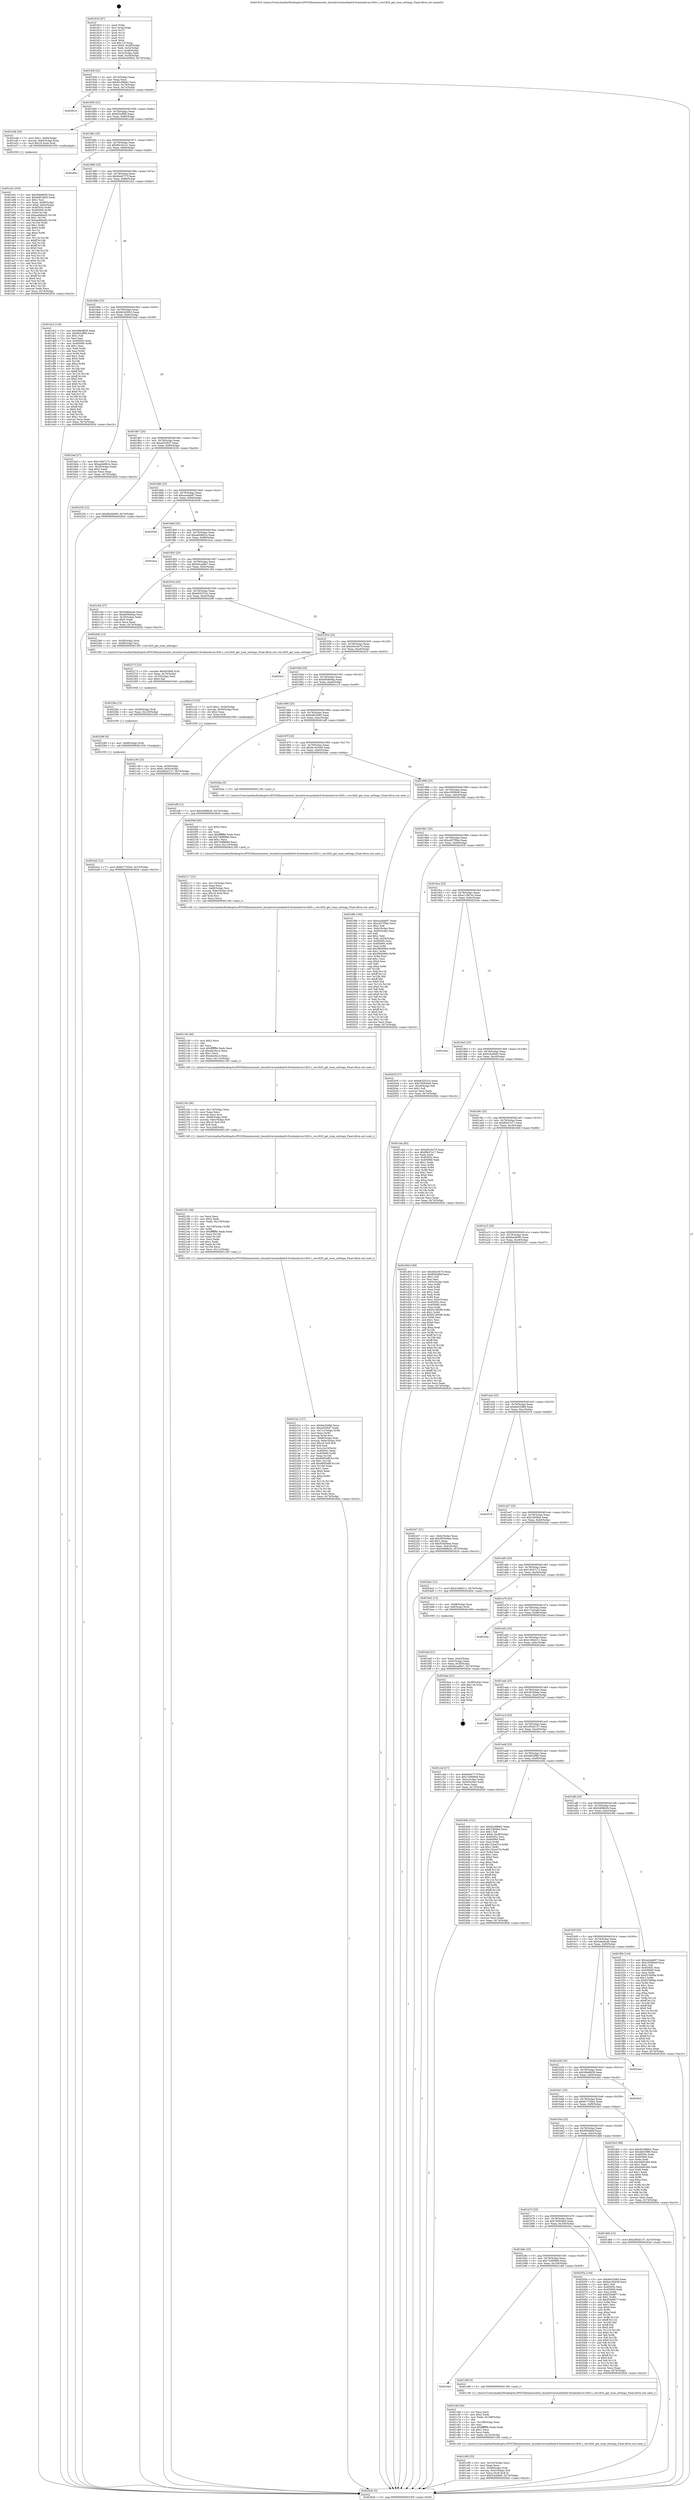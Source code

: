 digraph "0x401810" {
  label = "0x401810 (/mnt/c/Users/mathe/Desktop/tcc/POCII/binaries/extr_linuxdriversmediadvb-frontendsves1820.c_ves1820_get_tune_settings_Final-ollvm.out::main(0))"
  labelloc = "t"
  node[shape=record]

  Entry [label="",width=0.3,height=0.3,shape=circle,fillcolor=black,style=filled]
  "0x40183f" [label="{
     0x40183f [23]\l
     | [instrs]\l
     &nbsp;&nbsp;0x40183f \<+3\>: mov -0x74(%rbp),%eax\l
     &nbsp;&nbsp;0x401842 \<+2\>: mov %eax,%ecx\l
     &nbsp;&nbsp;0x401844 \<+6\>: sub $0x82c99662,%ecx\l
     &nbsp;&nbsp;0x40184a \<+3\>: mov %eax,-0x78(%rbp)\l
     &nbsp;&nbsp;0x40184d \<+3\>: mov %ecx,-0x7c(%rbp)\l
     &nbsp;&nbsp;0x401850 \<+6\>: je 000000000040261d \<main+0xe0d\>\l
  }"]
  "0x40261d" [label="{
     0x40261d\l
  }", style=dashed]
  "0x401856" [label="{
     0x401856 [22]\l
     | [instrs]\l
     &nbsp;&nbsp;0x401856 \<+5\>: jmp 000000000040185b \<main+0x4b\>\l
     &nbsp;&nbsp;0x40185b \<+3\>: mov -0x78(%rbp),%eax\l
     &nbsp;&nbsp;0x40185e \<+5\>: sub $0x852cff56,%eax\l
     &nbsp;&nbsp;0x401863 \<+3\>: mov %eax,-0x80(%rbp)\l
     &nbsp;&nbsp;0x401866 \<+6\>: je 0000000000401e48 \<main+0x638\>\l
  }"]
  Exit [label="",width=0.3,height=0.3,shape=circle,fillcolor=black,style=filled,peripheries=2]
  "0x401e48" [label="{
     0x401e48 [20]\l
     | [instrs]\l
     &nbsp;&nbsp;0x401e48 \<+7\>: movl $0x1,-0x60(%rbp)\l
     &nbsp;&nbsp;0x401e4f \<+4\>: movslq -0x60(%rbp),%rax\l
     &nbsp;&nbsp;0x401e53 \<+4\>: imul $0x18,%rax,%rdi\l
     &nbsp;&nbsp;0x401e57 \<+5\>: call 0000000000401050 \<malloc@plt\>\l
     | [calls]\l
     &nbsp;&nbsp;0x401050 \{1\} (unknown)\l
  }"]
  "0x40186c" [label="{
     0x40186c [25]\l
     | [instrs]\l
     &nbsp;&nbsp;0x40186c \<+5\>: jmp 0000000000401871 \<main+0x61\>\l
     &nbsp;&nbsp;0x401871 \<+3\>: mov -0x78(%rbp),%eax\l
     &nbsp;&nbsp;0x401874 \<+5\>: sub $0x86c341e1,%eax\l
     &nbsp;&nbsp;0x401879 \<+6\>: mov %eax,-0x84(%rbp)\l
     &nbsp;&nbsp;0x40187f \<+6\>: je 000000000040260c \<main+0xdfc\>\l
  }"]
  "0x4022a2" [label="{
     0x4022a2 [12]\l
     | [instrs]\l
     &nbsp;&nbsp;0x4022a2 \<+7\>: movl $0x6c7705e2,-0x74(%rbp)\l
     &nbsp;&nbsp;0x4022a9 \<+5\>: jmp 000000000040262b \<main+0xe1b\>\l
  }"]
  "0x40260c" [label="{
     0x40260c\l
  }", style=dashed]
  "0x401885" [label="{
     0x401885 [25]\l
     | [instrs]\l
     &nbsp;&nbsp;0x401885 \<+5\>: jmp 000000000040188a \<main+0x7a\>\l
     &nbsp;&nbsp;0x40188a \<+3\>: mov -0x78(%rbp),%eax\l
     &nbsp;&nbsp;0x40188d \<+5\>: sub $0x944d717f,%eax\l
     &nbsp;&nbsp;0x401892 \<+6\>: mov %eax,-0x88(%rbp)\l
     &nbsp;&nbsp;0x401898 \<+6\>: je 0000000000401dc2 \<main+0x5b2\>\l
  }"]
  "0x402299" [label="{
     0x402299 [9]\l
     | [instrs]\l
     &nbsp;&nbsp;0x402299 \<+4\>: mov -0x68(%rbp),%rdi\l
     &nbsp;&nbsp;0x40229d \<+5\>: call 0000000000401030 \<free@plt\>\l
     | [calls]\l
     &nbsp;&nbsp;0x401030 \{1\} (unknown)\l
  }"]
  "0x401dc2" [label="{
     0x401dc2 [134]\l
     | [instrs]\l
     &nbsp;&nbsp;0x401dc2 \<+5\>: mov $0x5fde9839,%eax\l
     &nbsp;&nbsp;0x401dc7 \<+5\>: mov $0x852cff56,%ecx\l
     &nbsp;&nbsp;0x401dcc \<+2\>: mov $0x1,%dl\l
     &nbsp;&nbsp;0x401dce \<+2\>: xor %esi,%esi\l
     &nbsp;&nbsp;0x401dd0 \<+7\>: mov 0x40505c,%edi\l
     &nbsp;&nbsp;0x401dd7 \<+8\>: mov 0x405060,%r8d\l
     &nbsp;&nbsp;0x401ddf \<+3\>: sub $0x1,%esi\l
     &nbsp;&nbsp;0x401de2 \<+3\>: mov %edi,%r9d\l
     &nbsp;&nbsp;0x401de5 \<+3\>: add %esi,%r9d\l
     &nbsp;&nbsp;0x401de8 \<+4\>: imul %r9d,%edi\l
     &nbsp;&nbsp;0x401dec \<+3\>: and $0x1,%edi\l
     &nbsp;&nbsp;0x401def \<+3\>: cmp $0x0,%edi\l
     &nbsp;&nbsp;0x401df2 \<+4\>: sete %r10b\l
     &nbsp;&nbsp;0x401df6 \<+4\>: cmp $0xa,%r8d\l
     &nbsp;&nbsp;0x401dfa \<+4\>: setl %r11b\l
     &nbsp;&nbsp;0x401dfe \<+3\>: mov %r10b,%bl\l
     &nbsp;&nbsp;0x401e01 \<+3\>: xor $0xff,%bl\l
     &nbsp;&nbsp;0x401e04 \<+3\>: mov %r11b,%r14b\l
     &nbsp;&nbsp;0x401e07 \<+4\>: xor $0xff,%r14b\l
     &nbsp;&nbsp;0x401e0b \<+3\>: xor $0x0,%dl\l
     &nbsp;&nbsp;0x401e0e \<+3\>: mov %bl,%r15b\l
     &nbsp;&nbsp;0x401e11 \<+4\>: and $0x0,%r15b\l
     &nbsp;&nbsp;0x401e15 \<+3\>: and %dl,%r10b\l
     &nbsp;&nbsp;0x401e18 \<+3\>: mov %r14b,%r12b\l
     &nbsp;&nbsp;0x401e1b \<+4\>: and $0x0,%r12b\l
     &nbsp;&nbsp;0x401e1f \<+3\>: and %dl,%r11b\l
     &nbsp;&nbsp;0x401e22 \<+3\>: or %r10b,%r15b\l
     &nbsp;&nbsp;0x401e25 \<+3\>: or %r11b,%r12b\l
     &nbsp;&nbsp;0x401e28 \<+3\>: xor %r12b,%r15b\l
     &nbsp;&nbsp;0x401e2b \<+3\>: or %r14b,%bl\l
     &nbsp;&nbsp;0x401e2e \<+3\>: xor $0xff,%bl\l
     &nbsp;&nbsp;0x401e31 \<+3\>: or $0x0,%dl\l
     &nbsp;&nbsp;0x401e34 \<+2\>: and %dl,%bl\l
     &nbsp;&nbsp;0x401e36 \<+3\>: or %bl,%r15b\l
     &nbsp;&nbsp;0x401e39 \<+4\>: test $0x1,%r15b\l
     &nbsp;&nbsp;0x401e3d \<+3\>: cmovne %ecx,%eax\l
     &nbsp;&nbsp;0x401e40 \<+3\>: mov %eax,-0x74(%rbp)\l
     &nbsp;&nbsp;0x401e43 \<+5\>: jmp 000000000040262b \<main+0xe1b\>\l
  }"]
  "0x40189e" [label="{
     0x40189e [25]\l
     | [instrs]\l
     &nbsp;&nbsp;0x40189e \<+5\>: jmp 00000000004018a3 \<main+0x93\>\l
     &nbsp;&nbsp;0x4018a3 \<+3\>: mov -0x78(%rbp),%eax\l
     &nbsp;&nbsp;0x4018a6 \<+5\>: sub $0x9e2d30b3,%eax\l
     &nbsp;&nbsp;0x4018ab \<+6\>: mov %eax,-0x8c(%rbp)\l
     &nbsp;&nbsp;0x4018b1 \<+6\>: je 0000000000401baf \<main+0x39f\>\l
  }"]
  "0x40228a" [label="{
     0x40228a [15]\l
     | [instrs]\l
     &nbsp;&nbsp;0x40228a \<+4\>: mov -0x58(%rbp),%rdi\l
     &nbsp;&nbsp;0x40228e \<+6\>: mov %eax,-0x120(%rbp)\l
     &nbsp;&nbsp;0x402294 \<+5\>: call 0000000000401030 \<free@plt\>\l
     | [calls]\l
     &nbsp;&nbsp;0x401030 \{1\} (unknown)\l
  }"]
  "0x401baf" [label="{
     0x401baf [27]\l
     | [instrs]\l
     &nbsp;&nbsp;0x401baf \<+5\>: mov $0x14047c72,%eax\l
     &nbsp;&nbsp;0x401bb4 \<+5\>: mov $0xae0d681e,%ecx\l
     &nbsp;&nbsp;0x401bb9 \<+3\>: mov -0x34(%rbp),%edx\l
     &nbsp;&nbsp;0x401bbc \<+3\>: cmp $0x2,%edx\l
     &nbsp;&nbsp;0x401bbf \<+3\>: cmovne %ecx,%eax\l
     &nbsp;&nbsp;0x401bc2 \<+3\>: mov %eax,-0x74(%rbp)\l
     &nbsp;&nbsp;0x401bc5 \<+5\>: jmp 000000000040262b \<main+0xe1b\>\l
  }"]
  "0x4018b7" [label="{
     0x4018b7 [25]\l
     | [instrs]\l
     &nbsp;&nbsp;0x4018b7 \<+5\>: jmp 00000000004018bc \<main+0xac\>\l
     &nbsp;&nbsp;0x4018bc \<+3\>: mov -0x78(%rbp),%eax\l
     &nbsp;&nbsp;0x4018bf \<+5\>: sub $0xa025fcf7,%eax\l
     &nbsp;&nbsp;0x4018c4 \<+6\>: mov %eax,-0x90(%rbp)\l
     &nbsp;&nbsp;0x4018ca \<+6\>: je 000000000040223b \<main+0xa2b\>\l
  }"]
  "0x40262b" [label="{
     0x40262b [5]\l
     | [instrs]\l
     &nbsp;&nbsp;0x40262b \<+5\>: jmp 000000000040183f \<main+0x2f\>\l
  }"]
  "0x401810" [label="{
     0x401810 [47]\l
     | [instrs]\l
     &nbsp;&nbsp;0x401810 \<+1\>: push %rbp\l
     &nbsp;&nbsp;0x401811 \<+3\>: mov %rsp,%rbp\l
     &nbsp;&nbsp;0x401814 \<+2\>: push %r15\l
     &nbsp;&nbsp;0x401816 \<+2\>: push %r14\l
     &nbsp;&nbsp;0x401818 \<+2\>: push %r13\l
     &nbsp;&nbsp;0x40181a \<+2\>: push %r12\l
     &nbsp;&nbsp;0x40181c \<+1\>: push %rbx\l
     &nbsp;&nbsp;0x40181d \<+7\>: sub $0x118,%rsp\l
     &nbsp;&nbsp;0x401824 \<+7\>: movl $0x0,-0x38(%rbp)\l
     &nbsp;&nbsp;0x40182b \<+3\>: mov %edi,-0x3c(%rbp)\l
     &nbsp;&nbsp;0x40182e \<+4\>: mov %rsi,-0x48(%rbp)\l
     &nbsp;&nbsp;0x401832 \<+3\>: mov -0x3c(%rbp),%edi\l
     &nbsp;&nbsp;0x401835 \<+3\>: mov %edi,-0x34(%rbp)\l
     &nbsp;&nbsp;0x401838 \<+7\>: movl $0x9e2d30b3,-0x74(%rbp)\l
  }"]
  "0x402273" [label="{
     0x402273 [23]\l
     | [instrs]\l
     &nbsp;&nbsp;0x402273 \<+10\>: movabs $0x4030b6,%rdi\l
     &nbsp;&nbsp;0x40227d \<+3\>: mov %eax,-0x70(%rbp)\l
     &nbsp;&nbsp;0x402280 \<+3\>: mov -0x70(%rbp),%esi\l
     &nbsp;&nbsp;0x402283 \<+2\>: mov $0x0,%al\l
     &nbsp;&nbsp;0x402285 \<+5\>: call 0000000000401040 \<printf@plt\>\l
     | [calls]\l
     &nbsp;&nbsp;0x401040 \{1\} (unknown)\l
  }"]
  "0x40223b" [label="{
     0x40223b [12]\l
     | [instrs]\l
     &nbsp;&nbsp;0x40223b \<+7\>: movl $0xfba04090,-0x74(%rbp)\l
     &nbsp;&nbsp;0x402242 \<+5\>: jmp 000000000040262b \<main+0xe1b\>\l
  }"]
  "0x4018d0" [label="{
     0x4018d0 [25]\l
     | [instrs]\l
     &nbsp;&nbsp;0x4018d0 \<+5\>: jmp 00000000004018d5 \<main+0xc5\>\l
     &nbsp;&nbsp;0x4018d5 \<+3\>: mov -0x78(%rbp),%eax\l
     &nbsp;&nbsp;0x4018d8 \<+5\>: sub $0xace4ab97,%eax\l
     &nbsp;&nbsp;0x4018dd \<+6\>: mov %eax,-0x94(%rbp)\l
     &nbsp;&nbsp;0x4018e3 \<+6\>: je 000000000040250d \<main+0xcfd\>\l
  }"]
  "0x4021bc" [label="{
     0x4021bc [127]\l
     | [instrs]\l
     &nbsp;&nbsp;0x4021bc \<+5\>: mov $0xfee53d9d,%ecx\l
     &nbsp;&nbsp;0x4021c1 \<+5\>: mov $0xa025fcf7,%edx\l
     &nbsp;&nbsp;0x4021c6 \<+7\>: mov -0x11c(%rbp),%r9d\l
     &nbsp;&nbsp;0x4021cd \<+4\>: imul %eax,%r9d\l
     &nbsp;&nbsp;0x4021d1 \<+3\>: movslq %r9d,%rsi\l
     &nbsp;&nbsp;0x4021d4 \<+4\>: mov -0x68(%rbp),%rdi\l
     &nbsp;&nbsp;0x4021d8 \<+4\>: movslq -0x6c(%rbp),%r8\l
     &nbsp;&nbsp;0x4021dc \<+4\>: imul $0x18,%r8,%r8\l
     &nbsp;&nbsp;0x4021e0 \<+3\>: add %r8,%rdi\l
     &nbsp;&nbsp;0x4021e3 \<+4\>: mov %rsi,0x10(%rdi)\l
     &nbsp;&nbsp;0x4021e7 \<+7\>: mov 0x40505c,%eax\l
     &nbsp;&nbsp;0x4021ee \<+8\>: mov 0x405060,%r9d\l
     &nbsp;&nbsp;0x4021f6 \<+3\>: mov %eax,%r10d\l
     &nbsp;&nbsp;0x4021f9 \<+7\>: sub $0x66f54dff,%r10d\l
     &nbsp;&nbsp;0x402200 \<+4\>: sub $0x1,%r10d\l
     &nbsp;&nbsp;0x402204 \<+7\>: add $0x66f54dff,%r10d\l
     &nbsp;&nbsp;0x40220b \<+4\>: imul %r10d,%eax\l
     &nbsp;&nbsp;0x40220f \<+3\>: and $0x1,%eax\l
     &nbsp;&nbsp;0x402212 \<+3\>: cmp $0x0,%eax\l
     &nbsp;&nbsp;0x402215 \<+4\>: sete %r11b\l
     &nbsp;&nbsp;0x402219 \<+4\>: cmp $0xa,%r9d\l
     &nbsp;&nbsp;0x40221d \<+3\>: setl %bl\l
     &nbsp;&nbsp;0x402220 \<+3\>: mov %r11b,%r14b\l
     &nbsp;&nbsp;0x402223 \<+3\>: and %bl,%r14b\l
     &nbsp;&nbsp;0x402226 \<+3\>: xor %bl,%r11b\l
     &nbsp;&nbsp;0x402229 \<+3\>: or %r11b,%r14b\l
     &nbsp;&nbsp;0x40222c \<+4\>: test $0x1,%r14b\l
     &nbsp;&nbsp;0x402230 \<+3\>: cmovne %edx,%ecx\l
     &nbsp;&nbsp;0x402233 \<+3\>: mov %ecx,-0x74(%rbp)\l
     &nbsp;&nbsp;0x402236 \<+5\>: jmp 000000000040262b \<main+0xe1b\>\l
  }"]
  "0x40250d" [label="{
     0x40250d\l
  }", style=dashed]
  "0x4018e9" [label="{
     0x4018e9 [25]\l
     | [instrs]\l
     &nbsp;&nbsp;0x4018e9 \<+5\>: jmp 00000000004018ee \<main+0xde\>\l
     &nbsp;&nbsp;0x4018ee \<+3\>: mov -0x78(%rbp),%eax\l
     &nbsp;&nbsp;0x4018f1 \<+5\>: sub $0xae0d681e,%eax\l
     &nbsp;&nbsp;0x4018f6 \<+6\>: mov %eax,-0x98(%rbp)\l
     &nbsp;&nbsp;0x4018fc \<+6\>: je 0000000000401bca \<main+0x3ba\>\l
  }"]
  "0x402182" [label="{
     0x402182 [58]\l
     | [instrs]\l
     &nbsp;&nbsp;0x402182 \<+2\>: xor %ecx,%ecx\l
     &nbsp;&nbsp;0x402184 \<+5\>: mov $0x2,%edx\l
     &nbsp;&nbsp;0x402189 \<+6\>: mov %edx,-0x118(%rbp)\l
     &nbsp;&nbsp;0x40218f \<+1\>: cltd\l
     &nbsp;&nbsp;0x402190 \<+7\>: mov -0x118(%rbp),%r9d\l
     &nbsp;&nbsp;0x402197 \<+3\>: idiv %r9d\l
     &nbsp;&nbsp;0x40219a \<+6\>: imul $0xfffffffe,%edx,%edx\l
     &nbsp;&nbsp;0x4021a0 \<+3\>: mov %ecx,%r10d\l
     &nbsp;&nbsp;0x4021a3 \<+3\>: sub %edx,%r10d\l
     &nbsp;&nbsp;0x4021a6 \<+2\>: mov %ecx,%edx\l
     &nbsp;&nbsp;0x4021a8 \<+3\>: sub $0x1,%edx\l
     &nbsp;&nbsp;0x4021ab \<+3\>: add %edx,%r10d\l
     &nbsp;&nbsp;0x4021ae \<+3\>: sub %r10d,%ecx\l
     &nbsp;&nbsp;0x4021b1 \<+6\>: mov %ecx,-0x11c(%rbp)\l
     &nbsp;&nbsp;0x4021b7 \<+5\>: call 0000000000401160 \<next_i\>\l
     | [calls]\l
     &nbsp;&nbsp;0x401160 \{1\} (/mnt/c/Users/mathe/Desktop/tcc/POCII/binaries/extr_linuxdriversmediadvb-frontendsves1820.c_ves1820_get_tune_settings_Final-ollvm.out::next_i)\l
  }"]
  "0x401bca" [label="{
     0x401bca\l
  }", style=dashed]
  "0x401902" [label="{
     0x401902 [25]\l
     | [instrs]\l
     &nbsp;&nbsp;0x401902 \<+5\>: jmp 0000000000401907 \<main+0xf7\>\l
     &nbsp;&nbsp;0x401907 \<+3\>: mov -0x78(%rbp),%eax\l
     &nbsp;&nbsp;0x40190a \<+5\>: sub $0xb0cad8a7,%eax\l
     &nbsp;&nbsp;0x40190f \<+6\>: mov %eax,-0x9c(%rbp)\l
     &nbsp;&nbsp;0x401915 \<+6\>: je 0000000000401c04 \<main+0x3f4\>\l
  }"]
  "0x40215e" [label="{
     0x40215e [36]\l
     | [instrs]\l
     &nbsp;&nbsp;0x40215e \<+6\>: mov -0x114(%rbp),%ecx\l
     &nbsp;&nbsp;0x402164 \<+3\>: imul %eax,%ecx\l
     &nbsp;&nbsp;0x402167 \<+3\>: movslq %ecx,%rsi\l
     &nbsp;&nbsp;0x40216a \<+4\>: mov -0x68(%rbp),%rdi\l
     &nbsp;&nbsp;0x40216e \<+4\>: movslq -0x6c(%rbp),%r8\l
     &nbsp;&nbsp;0x402172 \<+4\>: imul $0x18,%r8,%r8\l
     &nbsp;&nbsp;0x402176 \<+3\>: add %r8,%rdi\l
     &nbsp;&nbsp;0x402179 \<+4\>: mov %rsi,0x8(%rdi)\l
     &nbsp;&nbsp;0x40217d \<+5\>: call 0000000000401160 \<next_i\>\l
     | [calls]\l
     &nbsp;&nbsp;0x401160 \{1\} (/mnt/c/Users/mathe/Desktop/tcc/POCII/binaries/extr_linuxdriversmediadvb-frontendsves1820.c_ves1820_get_tune_settings_Final-ollvm.out::next_i)\l
  }"]
  "0x401c04" [label="{
     0x401c04 [27]\l
     | [instrs]\l
     &nbsp;&nbsp;0x401c04 \<+5\>: mov $0x5a9edcab,%eax\l
     &nbsp;&nbsp;0x401c09 \<+5\>: mov $0xb958e9aa,%ecx\l
     &nbsp;&nbsp;0x401c0e \<+3\>: mov -0x30(%rbp),%edx\l
     &nbsp;&nbsp;0x401c11 \<+3\>: cmp $0x0,%edx\l
     &nbsp;&nbsp;0x401c14 \<+3\>: cmove %ecx,%eax\l
     &nbsp;&nbsp;0x401c17 \<+3\>: mov %eax,-0x74(%rbp)\l
     &nbsp;&nbsp;0x401c1a \<+5\>: jmp 000000000040262b \<main+0xe1b\>\l
  }"]
  "0x40191b" [label="{
     0x40191b [25]\l
     | [instrs]\l
     &nbsp;&nbsp;0x40191b \<+5\>: jmp 0000000000401920 \<main+0x110\>\l
     &nbsp;&nbsp;0x401920 \<+3\>: mov -0x78(%rbp),%eax\l
     &nbsp;&nbsp;0x401923 \<+5\>: sub $0xb632531a,%eax\l
     &nbsp;&nbsp;0x401928 \<+6\>: mov %eax,-0xa0(%rbp)\l
     &nbsp;&nbsp;0x40192e \<+6\>: je 0000000000402266 \<main+0xa56\>\l
  }"]
  "0x402136" [label="{
     0x402136 [40]\l
     | [instrs]\l
     &nbsp;&nbsp;0x402136 \<+5\>: mov $0x2,%ecx\l
     &nbsp;&nbsp;0x40213b \<+1\>: cltd\l
     &nbsp;&nbsp;0x40213c \<+2\>: idiv %ecx\l
     &nbsp;&nbsp;0x40213e \<+6\>: imul $0xfffffffe,%edx,%ecx\l
     &nbsp;&nbsp;0x402144 \<+6\>: sub $0xafac9a1e,%ecx\l
     &nbsp;&nbsp;0x40214a \<+3\>: add $0x1,%ecx\l
     &nbsp;&nbsp;0x40214d \<+6\>: add $0xafac9a1e,%ecx\l
     &nbsp;&nbsp;0x402153 \<+6\>: mov %ecx,-0x114(%rbp)\l
     &nbsp;&nbsp;0x402159 \<+5\>: call 0000000000401160 \<next_i\>\l
     | [calls]\l
     &nbsp;&nbsp;0x401160 \{1\} (/mnt/c/Users/mathe/Desktop/tcc/POCII/binaries/extr_linuxdriversmediadvb-frontendsves1820.c_ves1820_get_tune_settings_Final-ollvm.out::next_i)\l
  }"]
  "0x402266" [label="{
     0x402266 [13]\l
     | [instrs]\l
     &nbsp;&nbsp;0x402266 \<+4\>: mov -0x58(%rbp),%rdi\l
     &nbsp;&nbsp;0x40226a \<+4\>: mov -0x68(%rbp),%rsi\l
     &nbsp;&nbsp;0x40226e \<+5\>: call 00000000004015f0 \<ves1820_get_tune_settings\>\l
     | [calls]\l
     &nbsp;&nbsp;0x4015f0 \{1\} (/mnt/c/Users/mathe/Desktop/tcc/POCII/binaries/extr_linuxdriversmediadvb-frontendsves1820.c_ves1820_get_tune_settings_Final-ollvm.out::ves1820_get_tune_settings)\l
  }"]
  "0x401934" [label="{
     0x401934 [25]\l
     | [instrs]\l
     &nbsp;&nbsp;0x401934 \<+5\>: jmp 0000000000401939 \<main+0x129\>\l
     &nbsp;&nbsp;0x401939 \<+3\>: mov -0x78(%rbp),%eax\l
     &nbsp;&nbsp;0x40193c \<+5\>: sub $0xb92c0e75,%eax\l
     &nbsp;&nbsp;0x401941 \<+6\>: mov %eax,-0xa4(%rbp)\l
     &nbsp;&nbsp;0x401947 \<+6\>: je 00000000004024c3 \<main+0xcb3\>\l
  }"]
  "0x402117" [label="{
     0x402117 [31]\l
     | [instrs]\l
     &nbsp;&nbsp;0x402117 \<+6\>: mov -0x110(%rbp),%ecx\l
     &nbsp;&nbsp;0x40211d \<+3\>: imul %eax,%ecx\l
     &nbsp;&nbsp;0x402120 \<+4\>: mov -0x68(%rbp),%rsi\l
     &nbsp;&nbsp;0x402124 \<+4\>: movslq -0x6c(%rbp),%rdi\l
     &nbsp;&nbsp;0x402128 \<+4\>: imul $0x18,%rdi,%rdi\l
     &nbsp;&nbsp;0x40212c \<+3\>: add %rdi,%rsi\l
     &nbsp;&nbsp;0x40212f \<+2\>: mov %ecx,(%rsi)\l
     &nbsp;&nbsp;0x402131 \<+5\>: call 0000000000401160 \<next_i\>\l
     | [calls]\l
     &nbsp;&nbsp;0x401160 \{1\} (/mnt/c/Users/mathe/Desktop/tcc/POCII/binaries/extr_linuxdriversmediadvb-frontendsves1820.c_ves1820_get_tune_settings_Final-ollvm.out::next_i)\l
  }"]
  "0x4024c3" [label="{
     0x4024c3\l
  }", style=dashed]
  "0x40194d" [label="{
     0x40194d [25]\l
     | [instrs]\l
     &nbsp;&nbsp;0x40194d \<+5\>: jmp 0000000000401952 \<main+0x142\>\l
     &nbsp;&nbsp;0x401952 \<+3\>: mov -0x78(%rbp),%eax\l
     &nbsp;&nbsp;0x401955 \<+5\>: sub $0xb958e9aa,%eax\l
     &nbsp;&nbsp;0x40195a \<+6\>: mov %eax,-0xa8(%rbp)\l
     &nbsp;&nbsp;0x401960 \<+6\>: je 0000000000401c1f \<main+0x40f\>\l
  }"]
  "0x4020ef" [label="{
     0x4020ef [40]\l
     | [instrs]\l
     &nbsp;&nbsp;0x4020ef \<+5\>: mov $0x2,%ecx\l
     &nbsp;&nbsp;0x4020f4 \<+1\>: cltd\l
     &nbsp;&nbsp;0x4020f5 \<+2\>: idiv %ecx\l
     &nbsp;&nbsp;0x4020f7 \<+6\>: imul $0xfffffffe,%edx,%ecx\l
     &nbsp;&nbsp;0x4020fd \<+6\>: add $0x7ddf988d,%ecx\l
     &nbsp;&nbsp;0x402103 \<+3\>: add $0x1,%ecx\l
     &nbsp;&nbsp;0x402106 \<+6\>: sub $0x7ddf988d,%ecx\l
     &nbsp;&nbsp;0x40210c \<+6\>: mov %ecx,-0x110(%rbp)\l
     &nbsp;&nbsp;0x402112 \<+5\>: call 0000000000401160 \<next_i\>\l
     | [calls]\l
     &nbsp;&nbsp;0x401160 \{1\} (/mnt/c/Users/mathe/Desktop/tcc/POCII/binaries/extr_linuxdriversmediadvb-frontendsves1820.c_ves1820_get_tune_settings_Final-ollvm.out::next_i)\l
  }"]
  "0x401c1f" [label="{
     0x401c1f [23]\l
     | [instrs]\l
     &nbsp;&nbsp;0x401c1f \<+7\>: movl $0x1,-0x50(%rbp)\l
     &nbsp;&nbsp;0x401c26 \<+4\>: movslq -0x50(%rbp),%rax\l
     &nbsp;&nbsp;0x401c2a \<+4\>: shl $0x2,%rax\l
     &nbsp;&nbsp;0x401c2e \<+3\>: mov %rax,%rdi\l
     &nbsp;&nbsp;0x401c31 \<+5\>: call 0000000000401050 \<malloc@plt\>\l
     | [calls]\l
     &nbsp;&nbsp;0x401050 \{1\} (unknown)\l
  }"]
  "0x401966" [label="{
     0x401966 [25]\l
     | [instrs]\l
     &nbsp;&nbsp;0x401966 \<+5\>: jmp 000000000040196b \<main+0x15b\>\l
     &nbsp;&nbsp;0x40196b \<+3\>: mov -0x78(%rbp),%eax\l
     &nbsp;&nbsp;0x40196e \<+5\>: sub $0xbd91fdd3,%eax\l
     &nbsp;&nbsp;0x401973 \<+6\>: mov %eax,-0xac(%rbp)\l
     &nbsp;&nbsp;0x401979 \<+6\>: je 0000000000401eff \<main+0x6ef\>\l
  }"]
  "0x401e5c" [label="{
     0x401e5c [163]\l
     | [instrs]\l
     &nbsp;&nbsp;0x401e5c \<+5\>: mov $0x5fde9839,%ecx\l
     &nbsp;&nbsp;0x401e61 \<+5\>: mov $0xbd91fdd3,%edx\l
     &nbsp;&nbsp;0x401e66 \<+3\>: mov $0x1,%sil\l
     &nbsp;&nbsp;0x401e69 \<+4\>: mov %rax,-0x68(%rbp)\l
     &nbsp;&nbsp;0x401e6d \<+7\>: movl $0x0,-0x6c(%rbp)\l
     &nbsp;&nbsp;0x401e74 \<+8\>: mov 0x40505c,%r8d\l
     &nbsp;&nbsp;0x401e7c \<+8\>: mov 0x405060,%r9d\l
     &nbsp;&nbsp;0x401e84 \<+3\>: mov %r8d,%r10d\l
     &nbsp;&nbsp;0x401e87 \<+7\>: sub $0xaadbbed3,%r10d\l
     &nbsp;&nbsp;0x401e8e \<+4\>: sub $0x1,%r10d\l
     &nbsp;&nbsp;0x401e92 \<+7\>: add $0xaadbbed3,%r10d\l
     &nbsp;&nbsp;0x401e99 \<+4\>: imul %r10d,%r8d\l
     &nbsp;&nbsp;0x401e9d \<+4\>: and $0x1,%r8d\l
     &nbsp;&nbsp;0x401ea1 \<+4\>: cmp $0x0,%r8d\l
     &nbsp;&nbsp;0x401ea5 \<+4\>: sete %r11b\l
     &nbsp;&nbsp;0x401ea9 \<+4\>: cmp $0xa,%r9d\l
     &nbsp;&nbsp;0x401ead \<+3\>: setl %bl\l
     &nbsp;&nbsp;0x401eb0 \<+3\>: mov %r11b,%r14b\l
     &nbsp;&nbsp;0x401eb3 \<+4\>: xor $0xff,%r14b\l
     &nbsp;&nbsp;0x401eb7 \<+3\>: mov %bl,%r15b\l
     &nbsp;&nbsp;0x401eba \<+4\>: xor $0xff,%r15b\l
     &nbsp;&nbsp;0x401ebe \<+4\>: xor $0x0,%sil\l
     &nbsp;&nbsp;0x401ec2 \<+3\>: mov %r14b,%r12b\l
     &nbsp;&nbsp;0x401ec5 \<+4\>: and $0x0,%r12b\l
     &nbsp;&nbsp;0x401ec9 \<+3\>: and %sil,%r11b\l
     &nbsp;&nbsp;0x401ecc \<+3\>: mov %r15b,%r13b\l
     &nbsp;&nbsp;0x401ecf \<+4\>: and $0x0,%r13b\l
     &nbsp;&nbsp;0x401ed3 \<+3\>: and %sil,%bl\l
     &nbsp;&nbsp;0x401ed6 \<+3\>: or %r11b,%r12b\l
     &nbsp;&nbsp;0x401ed9 \<+3\>: or %bl,%r13b\l
     &nbsp;&nbsp;0x401edc \<+3\>: xor %r13b,%r12b\l
     &nbsp;&nbsp;0x401edf \<+3\>: or %r15b,%r14b\l
     &nbsp;&nbsp;0x401ee2 \<+4\>: xor $0xff,%r14b\l
     &nbsp;&nbsp;0x401ee6 \<+4\>: or $0x0,%sil\l
     &nbsp;&nbsp;0x401eea \<+3\>: and %sil,%r14b\l
     &nbsp;&nbsp;0x401eed \<+3\>: or %r14b,%r12b\l
     &nbsp;&nbsp;0x401ef0 \<+4\>: test $0x1,%r12b\l
     &nbsp;&nbsp;0x401ef4 \<+3\>: cmovne %edx,%ecx\l
     &nbsp;&nbsp;0x401ef7 \<+3\>: mov %ecx,-0x74(%rbp)\l
     &nbsp;&nbsp;0x401efa \<+5\>: jmp 000000000040262b \<main+0xe1b\>\l
  }"]
  "0x401eff" [label="{
     0x401eff [12]\l
     | [instrs]\l
     &nbsp;&nbsp;0x401eff \<+7\>: movl $0x5468fe2b,-0x74(%rbp)\l
     &nbsp;&nbsp;0x401f06 \<+5\>: jmp 000000000040262b \<main+0xe1b\>\l
  }"]
  "0x40197f" [label="{
     0x40197f [25]\l
     | [instrs]\l
     &nbsp;&nbsp;0x40197f \<+5\>: jmp 0000000000401984 \<main+0x174\>\l
     &nbsp;&nbsp;0x401984 \<+3\>: mov -0x78(%rbp),%eax\l
     &nbsp;&nbsp;0x401987 \<+5\>: sub $0xbe192438,%eax\l
     &nbsp;&nbsp;0x40198c \<+6\>: mov %eax,-0xb0(%rbp)\l
     &nbsp;&nbsp;0x401992 \<+6\>: je 00000000004020ea \<main+0x8da\>\l
  }"]
  "0x401c99" [label="{
     0x401c99 [33]\l
     | [instrs]\l
     &nbsp;&nbsp;0x401c99 \<+6\>: mov -0x10c(%rbp),%ecx\l
     &nbsp;&nbsp;0x401c9f \<+3\>: imul %eax,%ecx\l
     &nbsp;&nbsp;0x401ca2 \<+4\>: mov -0x58(%rbp),%rdi\l
     &nbsp;&nbsp;0x401ca6 \<+4\>: movslq -0x5c(%rbp),%r8\l
     &nbsp;&nbsp;0x401caa \<+4\>: mov %ecx,(%rdi,%r8,4)\l
     &nbsp;&nbsp;0x401cae \<+7\>: movl $0xf1dcb6d5,-0x74(%rbp)\l
     &nbsp;&nbsp;0x401cb5 \<+5\>: jmp 000000000040262b \<main+0xe1b\>\l
  }"]
  "0x4020ea" [label="{
     0x4020ea [5]\l
     | [instrs]\l
     &nbsp;&nbsp;0x4020ea \<+5\>: call 0000000000401160 \<next_i\>\l
     | [calls]\l
     &nbsp;&nbsp;0x401160 \{1\} (/mnt/c/Users/mathe/Desktop/tcc/POCII/binaries/extr_linuxdriversmediadvb-frontendsves1820.c_ves1820_get_tune_settings_Final-ollvm.out::next_i)\l
  }"]
  "0x401998" [label="{
     0x401998 [25]\l
     | [instrs]\l
     &nbsp;&nbsp;0x401998 \<+5\>: jmp 000000000040199d \<main+0x18d\>\l
     &nbsp;&nbsp;0x40199d \<+3\>: mov -0x78(%rbp),%eax\l
     &nbsp;&nbsp;0x4019a0 \<+5\>: sub $0xc3959b4f,%eax\l
     &nbsp;&nbsp;0x4019a5 \<+6\>: mov %eax,-0xb4(%rbp)\l
     &nbsp;&nbsp;0x4019ab \<+6\>: je 0000000000401f9b \<main+0x78b\>\l
  }"]
  "0x401c6d" [label="{
     0x401c6d [44]\l
     | [instrs]\l
     &nbsp;&nbsp;0x401c6d \<+2\>: xor %ecx,%ecx\l
     &nbsp;&nbsp;0x401c6f \<+5\>: mov $0x2,%edx\l
     &nbsp;&nbsp;0x401c74 \<+6\>: mov %edx,-0x108(%rbp)\l
     &nbsp;&nbsp;0x401c7a \<+1\>: cltd\l
     &nbsp;&nbsp;0x401c7b \<+6\>: mov -0x108(%rbp),%esi\l
     &nbsp;&nbsp;0x401c81 \<+2\>: idiv %esi\l
     &nbsp;&nbsp;0x401c83 \<+6\>: imul $0xfffffffe,%edx,%edx\l
     &nbsp;&nbsp;0x401c89 \<+3\>: sub $0x1,%ecx\l
     &nbsp;&nbsp;0x401c8c \<+2\>: sub %ecx,%edx\l
     &nbsp;&nbsp;0x401c8e \<+6\>: mov %edx,-0x10c(%rbp)\l
     &nbsp;&nbsp;0x401c94 \<+5\>: call 0000000000401160 \<next_i\>\l
     | [calls]\l
     &nbsp;&nbsp;0x401160 \{1\} (/mnt/c/Users/mathe/Desktop/tcc/POCII/binaries/extr_linuxdriversmediadvb-frontendsves1820.c_ves1820_get_tune_settings_Final-ollvm.out::next_i)\l
  }"]
  "0x401f9b" [label="{
     0x401f9b [164]\l
     | [instrs]\l
     &nbsp;&nbsp;0x401f9b \<+5\>: mov $0xace4ab97,%eax\l
     &nbsp;&nbsp;0x401fa0 \<+5\>: mov $0xcd57f5be,%ecx\l
     &nbsp;&nbsp;0x401fa5 \<+2\>: mov $0x1,%dl\l
     &nbsp;&nbsp;0x401fa7 \<+3\>: mov -0x6c(%rbp),%esi\l
     &nbsp;&nbsp;0x401faa \<+3\>: cmp -0x60(%rbp),%esi\l
     &nbsp;&nbsp;0x401fad \<+4\>: setl %dil\l
     &nbsp;&nbsp;0x401fb1 \<+4\>: and $0x1,%dil\l
     &nbsp;&nbsp;0x401fb5 \<+4\>: mov %dil,-0x29(%rbp)\l
     &nbsp;&nbsp;0x401fb9 \<+7\>: mov 0x40505c,%esi\l
     &nbsp;&nbsp;0x401fc0 \<+8\>: mov 0x405060,%r8d\l
     &nbsp;&nbsp;0x401fc8 \<+3\>: mov %esi,%r9d\l
     &nbsp;&nbsp;0x401fcb \<+7\>: add $0x5f64090e,%r9d\l
     &nbsp;&nbsp;0x401fd2 \<+4\>: sub $0x1,%r9d\l
     &nbsp;&nbsp;0x401fd6 \<+7\>: sub $0x5f64090e,%r9d\l
     &nbsp;&nbsp;0x401fdd \<+4\>: imul %r9d,%esi\l
     &nbsp;&nbsp;0x401fe1 \<+3\>: and $0x1,%esi\l
     &nbsp;&nbsp;0x401fe4 \<+3\>: cmp $0x0,%esi\l
     &nbsp;&nbsp;0x401fe7 \<+4\>: sete %dil\l
     &nbsp;&nbsp;0x401feb \<+4\>: cmp $0xa,%r8d\l
     &nbsp;&nbsp;0x401fef \<+4\>: setl %r10b\l
     &nbsp;&nbsp;0x401ff3 \<+3\>: mov %dil,%r11b\l
     &nbsp;&nbsp;0x401ff6 \<+4\>: xor $0xff,%r11b\l
     &nbsp;&nbsp;0x401ffa \<+3\>: mov %r10b,%bl\l
     &nbsp;&nbsp;0x401ffd \<+3\>: xor $0xff,%bl\l
     &nbsp;&nbsp;0x402000 \<+3\>: xor $0x0,%dl\l
     &nbsp;&nbsp;0x402003 \<+3\>: mov %r11b,%r14b\l
     &nbsp;&nbsp;0x402006 \<+4\>: and $0x0,%r14b\l
     &nbsp;&nbsp;0x40200a \<+3\>: and %dl,%dil\l
     &nbsp;&nbsp;0x40200d \<+3\>: mov %bl,%r15b\l
     &nbsp;&nbsp;0x402010 \<+4\>: and $0x0,%r15b\l
     &nbsp;&nbsp;0x402014 \<+3\>: and %dl,%r10b\l
     &nbsp;&nbsp;0x402017 \<+3\>: or %dil,%r14b\l
     &nbsp;&nbsp;0x40201a \<+3\>: or %r10b,%r15b\l
     &nbsp;&nbsp;0x40201d \<+3\>: xor %r15b,%r14b\l
     &nbsp;&nbsp;0x402020 \<+3\>: or %bl,%r11b\l
     &nbsp;&nbsp;0x402023 \<+4\>: xor $0xff,%r11b\l
     &nbsp;&nbsp;0x402027 \<+3\>: or $0x0,%dl\l
     &nbsp;&nbsp;0x40202a \<+3\>: and %dl,%r11b\l
     &nbsp;&nbsp;0x40202d \<+3\>: or %r11b,%r14b\l
     &nbsp;&nbsp;0x402030 \<+4\>: test $0x1,%r14b\l
     &nbsp;&nbsp;0x402034 \<+3\>: cmovne %ecx,%eax\l
     &nbsp;&nbsp;0x402037 \<+3\>: mov %eax,-0x74(%rbp)\l
     &nbsp;&nbsp;0x40203a \<+5\>: jmp 000000000040262b \<main+0xe1b\>\l
  }"]
  "0x4019b1" [label="{
     0x4019b1 [25]\l
     | [instrs]\l
     &nbsp;&nbsp;0x4019b1 \<+5\>: jmp 00000000004019b6 \<main+0x1a6\>\l
     &nbsp;&nbsp;0x4019b6 \<+3\>: mov -0x78(%rbp),%eax\l
     &nbsp;&nbsp;0x4019b9 \<+5\>: sub $0xcd57f5be,%eax\l
     &nbsp;&nbsp;0x4019be \<+6\>: mov %eax,-0xb8(%rbp)\l
     &nbsp;&nbsp;0x4019c4 \<+6\>: je 000000000040203f \<main+0x82f\>\l
  }"]
  "0x401ba5" [label="{
     0x401ba5\l
  }", style=dashed]
  "0x40203f" [label="{
     0x40203f [27]\l
     | [instrs]\l
     &nbsp;&nbsp;0x40203f \<+5\>: mov $0xb632531a,%eax\l
     &nbsp;&nbsp;0x402044 \<+5\>: mov $0x792934e0,%ecx\l
     &nbsp;&nbsp;0x402049 \<+3\>: mov -0x29(%rbp),%dl\l
     &nbsp;&nbsp;0x40204c \<+3\>: test $0x1,%dl\l
     &nbsp;&nbsp;0x40204f \<+3\>: cmovne %ecx,%eax\l
     &nbsp;&nbsp;0x402052 \<+3\>: mov %eax,-0x74(%rbp)\l
     &nbsp;&nbsp;0x402055 \<+5\>: jmp 000000000040262b \<main+0xe1b\>\l
  }"]
  "0x4019ca" [label="{
     0x4019ca [25]\l
     | [instrs]\l
     &nbsp;&nbsp;0x4019ca \<+5\>: jmp 00000000004019cf \<main+0x1bf\>\l
     &nbsp;&nbsp;0x4019cf \<+3\>: mov -0x78(%rbp),%eax\l
     &nbsp;&nbsp;0x4019d2 \<+5\>: sub $0xe11867ec,%eax\l
     &nbsp;&nbsp;0x4019d7 \<+6\>: mov %eax,-0xbc(%rbp)\l
     &nbsp;&nbsp;0x4019dd \<+6\>: je 000000000040234a \<main+0xb3a\>\l
  }"]
  "0x401c68" [label="{
     0x401c68 [5]\l
     | [instrs]\l
     &nbsp;&nbsp;0x401c68 \<+5\>: call 0000000000401160 \<next_i\>\l
     | [calls]\l
     &nbsp;&nbsp;0x401160 \{1\} (/mnt/c/Users/mathe/Desktop/tcc/POCII/binaries/extr_linuxdriversmediadvb-frontendsves1820.c_ves1820_get_tune_settings_Final-ollvm.out::next_i)\l
  }"]
  "0x40234a" [label="{
     0x40234a\l
  }", style=dashed]
  "0x4019e3" [label="{
     0x4019e3 [25]\l
     | [instrs]\l
     &nbsp;&nbsp;0x4019e3 \<+5\>: jmp 00000000004019e8 \<main+0x1d8\>\l
     &nbsp;&nbsp;0x4019e8 \<+3\>: mov -0x78(%rbp),%eax\l
     &nbsp;&nbsp;0x4019eb \<+5\>: sub $0xf1dcb6d5,%eax\l
     &nbsp;&nbsp;0x4019f0 \<+6\>: mov %eax,-0xc0(%rbp)\l
     &nbsp;&nbsp;0x4019f6 \<+6\>: je 0000000000401cba \<main+0x4aa\>\l
  }"]
  "0x401b8c" [label="{
     0x401b8c [25]\l
     | [instrs]\l
     &nbsp;&nbsp;0x401b8c \<+5\>: jmp 0000000000401b91 \<main+0x381\>\l
     &nbsp;&nbsp;0x401b91 \<+3\>: mov -0x78(%rbp),%eax\l
     &nbsp;&nbsp;0x401b94 \<+5\>: sub $0x7c090808,%eax\l
     &nbsp;&nbsp;0x401b99 \<+6\>: mov %eax,-0x104(%rbp)\l
     &nbsp;&nbsp;0x401b9f \<+6\>: je 0000000000401c68 \<main+0x458\>\l
  }"]
  "0x401cba" [label="{
     0x401cba [83]\l
     | [instrs]\l
     &nbsp;&nbsp;0x401cba \<+5\>: mov $0xb92c0e75,%eax\l
     &nbsp;&nbsp;0x401cbf \<+5\>: mov $0xf9447e17,%ecx\l
     &nbsp;&nbsp;0x401cc4 \<+2\>: xor %edx,%edx\l
     &nbsp;&nbsp;0x401cc6 \<+7\>: mov 0x40505c,%esi\l
     &nbsp;&nbsp;0x401ccd \<+7\>: mov 0x405060,%edi\l
     &nbsp;&nbsp;0x401cd4 \<+3\>: sub $0x1,%edx\l
     &nbsp;&nbsp;0x401cd7 \<+3\>: mov %esi,%r8d\l
     &nbsp;&nbsp;0x401cda \<+3\>: add %edx,%r8d\l
     &nbsp;&nbsp;0x401cdd \<+4\>: imul %r8d,%esi\l
     &nbsp;&nbsp;0x401ce1 \<+3\>: and $0x1,%esi\l
     &nbsp;&nbsp;0x401ce4 \<+3\>: cmp $0x0,%esi\l
     &nbsp;&nbsp;0x401ce7 \<+4\>: sete %r9b\l
     &nbsp;&nbsp;0x401ceb \<+3\>: cmp $0xa,%edi\l
     &nbsp;&nbsp;0x401cee \<+4\>: setl %r10b\l
     &nbsp;&nbsp;0x401cf2 \<+3\>: mov %r9b,%r11b\l
     &nbsp;&nbsp;0x401cf5 \<+3\>: and %r10b,%r11b\l
     &nbsp;&nbsp;0x401cf8 \<+3\>: xor %r10b,%r9b\l
     &nbsp;&nbsp;0x401cfb \<+3\>: or %r9b,%r11b\l
     &nbsp;&nbsp;0x401cfe \<+4\>: test $0x1,%r11b\l
     &nbsp;&nbsp;0x401d02 \<+3\>: cmovne %ecx,%eax\l
     &nbsp;&nbsp;0x401d05 \<+3\>: mov %eax,-0x74(%rbp)\l
     &nbsp;&nbsp;0x401d08 \<+5\>: jmp 000000000040262b \<main+0xe1b\>\l
  }"]
  "0x4019fc" [label="{
     0x4019fc [25]\l
     | [instrs]\l
     &nbsp;&nbsp;0x4019fc \<+5\>: jmp 0000000000401a01 \<main+0x1f1\>\l
     &nbsp;&nbsp;0x401a01 \<+3\>: mov -0x78(%rbp),%eax\l
     &nbsp;&nbsp;0x401a04 \<+5\>: sub $0xf9447e17,%eax\l
     &nbsp;&nbsp;0x401a09 \<+6\>: mov %eax,-0xc4(%rbp)\l
     &nbsp;&nbsp;0x401a0f \<+6\>: je 0000000000401d0d \<main+0x4fd\>\l
  }"]
  "0x40205a" [label="{
     0x40205a [144]\l
     | [instrs]\l
     &nbsp;&nbsp;0x40205a \<+5\>: mov $0xfee53d9d,%eax\l
     &nbsp;&nbsp;0x40205f \<+5\>: mov $0xbe192438,%ecx\l
     &nbsp;&nbsp;0x402064 \<+2\>: mov $0x1,%dl\l
     &nbsp;&nbsp;0x402066 \<+7\>: mov 0x40505c,%esi\l
     &nbsp;&nbsp;0x40206d \<+7\>: mov 0x405060,%edi\l
     &nbsp;&nbsp;0x402074 \<+3\>: mov %esi,%r8d\l
     &nbsp;&nbsp;0x402077 \<+7\>: add $0xf35e6677,%r8d\l
     &nbsp;&nbsp;0x40207e \<+4\>: sub $0x1,%r8d\l
     &nbsp;&nbsp;0x402082 \<+7\>: sub $0xf35e6677,%r8d\l
     &nbsp;&nbsp;0x402089 \<+4\>: imul %r8d,%esi\l
     &nbsp;&nbsp;0x40208d \<+3\>: and $0x1,%esi\l
     &nbsp;&nbsp;0x402090 \<+3\>: cmp $0x0,%esi\l
     &nbsp;&nbsp;0x402093 \<+4\>: sete %r9b\l
     &nbsp;&nbsp;0x402097 \<+3\>: cmp $0xa,%edi\l
     &nbsp;&nbsp;0x40209a \<+4\>: setl %r10b\l
     &nbsp;&nbsp;0x40209e \<+3\>: mov %r9b,%r11b\l
     &nbsp;&nbsp;0x4020a1 \<+4\>: xor $0xff,%r11b\l
     &nbsp;&nbsp;0x4020a5 \<+3\>: mov %r10b,%bl\l
     &nbsp;&nbsp;0x4020a8 \<+3\>: xor $0xff,%bl\l
     &nbsp;&nbsp;0x4020ab \<+3\>: xor $0x0,%dl\l
     &nbsp;&nbsp;0x4020ae \<+3\>: mov %r11b,%r14b\l
     &nbsp;&nbsp;0x4020b1 \<+4\>: and $0x0,%r14b\l
     &nbsp;&nbsp;0x4020b5 \<+3\>: and %dl,%r9b\l
     &nbsp;&nbsp;0x4020b8 \<+3\>: mov %bl,%r15b\l
     &nbsp;&nbsp;0x4020bb \<+4\>: and $0x0,%r15b\l
     &nbsp;&nbsp;0x4020bf \<+3\>: and %dl,%r10b\l
     &nbsp;&nbsp;0x4020c2 \<+3\>: or %r9b,%r14b\l
     &nbsp;&nbsp;0x4020c5 \<+3\>: or %r10b,%r15b\l
     &nbsp;&nbsp;0x4020c8 \<+3\>: xor %r15b,%r14b\l
     &nbsp;&nbsp;0x4020cb \<+3\>: or %bl,%r11b\l
     &nbsp;&nbsp;0x4020ce \<+4\>: xor $0xff,%r11b\l
     &nbsp;&nbsp;0x4020d2 \<+3\>: or $0x0,%dl\l
     &nbsp;&nbsp;0x4020d5 \<+3\>: and %dl,%r11b\l
     &nbsp;&nbsp;0x4020d8 \<+3\>: or %r11b,%r14b\l
     &nbsp;&nbsp;0x4020db \<+4\>: test $0x1,%r14b\l
     &nbsp;&nbsp;0x4020df \<+3\>: cmovne %ecx,%eax\l
     &nbsp;&nbsp;0x4020e2 \<+3\>: mov %eax,-0x74(%rbp)\l
     &nbsp;&nbsp;0x4020e5 \<+5\>: jmp 000000000040262b \<main+0xe1b\>\l
  }"]
  "0x401d0d" [label="{
     0x401d0d [169]\l
     | [instrs]\l
     &nbsp;&nbsp;0x401d0d \<+5\>: mov $0xb92c0e75,%eax\l
     &nbsp;&nbsp;0x401d12 \<+5\>: mov $0x6f3d4fef,%ecx\l
     &nbsp;&nbsp;0x401d17 \<+2\>: mov $0x1,%dl\l
     &nbsp;&nbsp;0x401d19 \<+2\>: xor %esi,%esi\l
     &nbsp;&nbsp;0x401d1b \<+3\>: mov -0x5c(%rbp),%edi\l
     &nbsp;&nbsp;0x401d1e \<+3\>: mov %esi,%r8d\l
     &nbsp;&nbsp;0x401d21 \<+3\>: sub %edi,%r8d\l
     &nbsp;&nbsp;0x401d24 \<+2\>: mov %esi,%edi\l
     &nbsp;&nbsp;0x401d26 \<+3\>: sub $0x1,%edi\l
     &nbsp;&nbsp;0x401d29 \<+3\>: add %edi,%r8d\l
     &nbsp;&nbsp;0x401d2c \<+3\>: sub %r8d,%esi\l
     &nbsp;&nbsp;0x401d2f \<+3\>: mov %esi,-0x5c(%rbp)\l
     &nbsp;&nbsp;0x401d32 \<+7\>: mov 0x40505c,%esi\l
     &nbsp;&nbsp;0x401d39 \<+7\>: mov 0x405060,%edi\l
     &nbsp;&nbsp;0x401d40 \<+3\>: mov %esi,%r8d\l
     &nbsp;&nbsp;0x401d43 \<+7\>: sub $0x921663f9,%r8d\l
     &nbsp;&nbsp;0x401d4a \<+4\>: sub $0x1,%r8d\l
     &nbsp;&nbsp;0x401d4e \<+7\>: add $0x921663f9,%r8d\l
     &nbsp;&nbsp;0x401d55 \<+4\>: imul %r8d,%esi\l
     &nbsp;&nbsp;0x401d59 \<+3\>: and $0x1,%esi\l
     &nbsp;&nbsp;0x401d5c \<+3\>: cmp $0x0,%esi\l
     &nbsp;&nbsp;0x401d5f \<+4\>: sete %r9b\l
     &nbsp;&nbsp;0x401d63 \<+3\>: cmp $0xa,%edi\l
     &nbsp;&nbsp;0x401d66 \<+4\>: setl %r10b\l
     &nbsp;&nbsp;0x401d6a \<+3\>: mov %r9b,%r11b\l
     &nbsp;&nbsp;0x401d6d \<+4\>: xor $0xff,%r11b\l
     &nbsp;&nbsp;0x401d71 \<+3\>: mov %r10b,%bl\l
     &nbsp;&nbsp;0x401d74 \<+3\>: xor $0xff,%bl\l
     &nbsp;&nbsp;0x401d77 \<+3\>: xor $0x0,%dl\l
     &nbsp;&nbsp;0x401d7a \<+3\>: mov %r11b,%r14b\l
     &nbsp;&nbsp;0x401d7d \<+4\>: and $0x0,%r14b\l
     &nbsp;&nbsp;0x401d81 \<+3\>: and %dl,%r9b\l
     &nbsp;&nbsp;0x401d84 \<+3\>: mov %bl,%r15b\l
     &nbsp;&nbsp;0x401d87 \<+4\>: and $0x0,%r15b\l
     &nbsp;&nbsp;0x401d8b \<+3\>: and %dl,%r10b\l
     &nbsp;&nbsp;0x401d8e \<+3\>: or %r9b,%r14b\l
     &nbsp;&nbsp;0x401d91 \<+3\>: or %r10b,%r15b\l
     &nbsp;&nbsp;0x401d94 \<+3\>: xor %r15b,%r14b\l
     &nbsp;&nbsp;0x401d97 \<+3\>: or %bl,%r11b\l
     &nbsp;&nbsp;0x401d9a \<+4\>: xor $0xff,%r11b\l
     &nbsp;&nbsp;0x401d9e \<+3\>: or $0x0,%dl\l
     &nbsp;&nbsp;0x401da1 \<+3\>: and %dl,%r11b\l
     &nbsp;&nbsp;0x401da4 \<+3\>: or %r11b,%r14b\l
     &nbsp;&nbsp;0x401da7 \<+4\>: test $0x1,%r14b\l
     &nbsp;&nbsp;0x401dab \<+3\>: cmovne %ecx,%eax\l
     &nbsp;&nbsp;0x401dae \<+3\>: mov %eax,-0x74(%rbp)\l
     &nbsp;&nbsp;0x401db1 \<+5\>: jmp 000000000040262b \<main+0xe1b\>\l
  }"]
  "0x401a15" [label="{
     0x401a15 [25]\l
     | [instrs]\l
     &nbsp;&nbsp;0x401a15 \<+5\>: jmp 0000000000401a1a \<main+0x20a\>\l
     &nbsp;&nbsp;0x401a1a \<+3\>: mov -0x78(%rbp),%eax\l
     &nbsp;&nbsp;0x401a1d \<+5\>: sub $0xfba04090,%eax\l
     &nbsp;&nbsp;0x401a22 \<+6\>: mov %eax,-0xc8(%rbp)\l
     &nbsp;&nbsp;0x401a28 \<+6\>: je 0000000000402247 \<main+0xa37\>\l
  }"]
  "0x401b73" [label="{
     0x401b73 [25]\l
     | [instrs]\l
     &nbsp;&nbsp;0x401b73 \<+5\>: jmp 0000000000401b78 \<main+0x368\>\l
     &nbsp;&nbsp;0x401b78 \<+3\>: mov -0x78(%rbp),%eax\l
     &nbsp;&nbsp;0x401b7b \<+5\>: sub $0x792934e0,%eax\l
     &nbsp;&nbsp;0x401b80 \<+6\>: mov %eax,-0x100(%rbp)\l
     &nbsp;&nbsp;0x401b86 \<+6\>: je 000000000040205a \<main+0x84a\>\l
  }"]
  "0x402247" [label="{
     0x402247 [31]\l
     | [instrs]\l
     &nbsp;&nbsp;0x402247 \<+3\>: mov -0x6c(%rbp),%eax\l
     &nbsp;&nbsp;0x40224a \<+5\>: add $0xd55a94ee,%eax\l
     &nbsp;&nbsp;0x40224f \<+3\>: add $0x1,%eax\l
     &nbsp;&nbsp;0x402252 \<+5\>: sub $0xd55a94ee,%eax\l
     &nbsp;&nbsp;0x402257 \<+3\>: mov %eax,-0x6c(%rbp)\l
     &nbsp;&nbsp;0x40225a \<+7\>: movl $0x5468fe2b,-0x74(%rbp)\l
     &nbsp;&nbsp;0x402261 \<+5\>: jmp 000000000040262b \<main+0xe1b\>\l
  }"]
  "0x401a2e" [label="{
     0x401a2e [25]\l
     | [instrs]\l
     &nbsp;&nbsp;0x401a2e \<+5\>: jmp 0000000000401a33 \<main+0x223\>\l
     &nbsp;&nbsp;0x401a33 \<+3\>: mov -0x78(%rbp),%eax\l
     &nbsp;&nbsp;0x401a36 \<+5\>: sub $0xfee53d9d,%eax\l
     &nbsp;&nbsp;0x401a3b \<+6\>: mov %eax,-0xcc(%rbp)\l
     &nbsp;&nbsp;0x401a41 \<+6\>: je 0000000000402519 \<main+0xd09\>\l
  }"]
  "0x401db6" [label="{
     0x401db6 [12]\l
     | [instrs]\l
     &nbsp;&nbsp;0x401db6 \<+7\>: movl $0x285a5137,-0x74(%rbp)\l
     &nbsp;&nbsp;0x401dbd \<+5\>: jmp 000000000040262b \<main+0xe1b\>\l
  }"]
  "0x402519" [label="{
     0x402519\l
  }", style=dashed]
  "0x401a47" [label="{
     0x401a47 [25]\l
     | [instrs]\l
     &nbsp;&nbsp;0x401a47 \<+5\>: jmp 0000000000401a4c \<main+0x23c\>\l
     &nbsp;&nbsp;0x401a4c \<+3\>: mov -0x78(%rbp),%eax\l
     &nbsp;&nbsp;0x401a4f \<+5\>: sub $0x23b0fe4,%eax\l
     &nbsp;&nbsp;0x401a54 \<+6\>: mov %eax,-0xd0(%rbp)\l
     &nbsp;&nbsp;0x401a5a \<+6\>: je 00000000004024a2 \<main+0xc92\>\l
  }"]
  "0x401b5a" [label="{
     0x401b5a [25]\l
     | [instrs]\l
     &nbsp;&nbsp;0x401b5a \<+5\>: jmp 0000000000401b5f \<main+0x34f\>\l
     &nbsp;&nbsp;0x401b5f \<+3\>: mov -0x78(%rbp),%eax\l
     &nbsp;&nbsp;0x401b62 \<+5\>: sub $0x6f3d4fef,%eax\l
     &nbsp;&nbsp;0x401b67 \<+6\>: mov %eax,-0xfc(%rbp)\l
     &nbsp;&nbsp;0x401b6d \<+6\>: je 0000000000401db6 \<main+0x5a6\>\l
  }"]
  "0x4024a2" [label="{
     0x4024a2 [12]\l
     | [instrs]\l
     &nbsp;&nbsp;0x4024a2 \<+7\>: movl $0x2166e511,-0x74(%rbp)\l
     &nbsp;&nbsp;0x4024a9 \<+5\>: jmp 000000000040262b \<main+0xe1b\>\l
  }"]
  "0x401a60" [label="{
     0x401a60 [25]\l
     | [instrs]\l
     &nbsp;&nbsp;0x401a60 \<+5\>: jmp 0000000000401a65 \<main+0x255\>\l
     &nbsp;&nbsp;0x401a65 \<+3\>: mov -0x78(%rbp),%eax\l
     &nbsp;&nbsp;0x401a68 \<+5\>: sub $0x14047c72,%eax\l
     &nbsp;&nbsp;0x401a6d \<+6\>: mov %eax,-0xd4(%rbp)\l
     &nbsp;&nbsp;0x401a73 \<+6\>: je 0000000000401be2 \<main+0x3d2\>\l
  }"]
  "0x4023b3" [label="{
     0x4023b3 [88]\l
     | [instrs]\l
     &nbsp;&nbsp;0x4023b3 \<+5\>: mov $0x82c99662,%eax\l
     &nbsp;&nbsp;0x4023b8 \<+5\>: mov $0x4bf10f86,%ecx\l
     &nbsp;&nbsp;0x4023bd \<+7\>: mov 0x40505c,%edx\l
     &nbsp;&nbsp;0x4023c4 \<+7\>: mov 0x405060,%esi\l
     &nbsp;&nbsp;0x4023cb \<+2\>: mov %edx,%edi\l
     &nbsp;&nbsp;0x4023cd \<+6\>: sub $0x44df1e84,%edi\l
     &nbsp;&nbsp;0x4023d3 \<+3\>: sub $0x1,%edi\l
     &nbsp;&nbsp;0x4023d6 \<+6\>: add $0x44df1e84,%edi\l
     &nbsp;&nbsp;0x4023dc \<+3\>: imul %edi,%edx\l
     &nbsp;&nbsp;0x4023df \<+3\>: and $0x1,%edx\l
     &nbsp;&nbsp;0x4023e2 \<+3\>: cmp $0x0,%edx\l
     &nbsp;&nbsp;0x4023e5 \<+4\>: sete %r8b\l
     &nbsp;&nbsp;0x4023e9 \<+3\>: cmp $0xa,%esi\l
     &nbsp;&nbsp;0x4023ec \<+4\>: setl %r9b\l
     &nbsp;&nbsp;0x4023f0 \<+3\>: mov %r8b,%r10b\l
     &nbsp;&nbsp;0x4023f3 \<+3\>: and %r9b,%r10b\l
     &nbsp;&nbsp;0x4023f6 \<+3\>: xor %r9b,%r8b\l
     &nbsp;&nbsp;0x4023f9 \<+3\>: or %r8b,%r10b\l
     &nbsp;&nbsp;0x4023fc \<+4\>: test $0x1,%r10b\l
     &nbsp;&nbsp;0x402400 \<+3\>: cmovne %ecx,%eax\l
     &nbsp;&nbsp;0x402403 \<+3\>: mov %eax,-0x74(%rbp)\l
     &nbsp;&nbsp;0x402406 \<+5\>: jmp 000000000040262b \<main+0xe1b\>\l
  }"]
  "0x401be2" [label="{
     0x401be2 [13]\l
     | [instrs]\l
     &nbsp;&nbsp;0x401be2 \<+4\>: mov -0x48(%rbp),%rax\l
     &nbsp;&nbsp;0x401be6 \<+4\>: mov 0x8(%rax),%rdi\l
     &nbsp;&nbsp;0x401bea \<+5\>: call 0000000000401060 \<atoi@plt\>\l
     | [calls]\l
     &nbsp;&nbsp;0x401060 \{1\} (unknown)\l
  }"]
  "0x401a79" [label="{
     0x401a79 [25]\l
     | [instrs]\l
     &nbsp;&nbsp;0x401a79 \<+5\>: jmp 0000000000401a7e \<main+0x26e\>\l
     &nbsp;&nbsp;0x401a7e \<+3\>: mov -0x78(%rbp),%eax\l
     &nbsp;&nbsp;0x401a81 \<+5\>: sub $0x172dcaef,%eax\l
     &nbsp;&nbsp;0x401a86 \<+6\>: mov %eax,-0xd8(%rbp)\l
     &nbsp;&nbsp;0x401a8c \<+6\>: je 00000000004022ba \<main+0xaaa\>\l
  }"]
  "0x401bef" [label="{
     0x401bef [21]\l
     | [instrs]\l
     &nbsp;&nbsp;0x401bef \<+3\>: mov %eax,-0x4c(%rbp)\l
     &nbsp;&nbsp;0x401bf2 \<+3\>: mov -0x4c(%rbp),%eax\l
     &nbsp;&nbsp;0x401bf5 \<+3\>: mov %eax,-0x30(%rbp)\l
     &nbsp;&nbsp;0x401bf8 \<+7\>: movl $0xb0cad8a7,-0x74(%rbp)\l
     &nbsp;&nbsp;0x401bff \<+5\>: jmp 000000000040262b \<main+0xe1b\>\l
  }"]
  "0x401c36" [label="{
     0x401c36 [23]\l
     | [instrs]\l
     &nbsp;&nbsp;0x401c36 \<+4\>: mov %rax,-0x58(%rbp)\l
     &nbsp;&nbsp;0x401c3a \<+7\>: movl $0x0,-0x5c(%rbp)\l
     &nbsp;&nbsp;0x401c41 \<+7\>: movl $0x285a5137,-0x74(%rbp)\l
     &nbsp;&nbsp;0x401c48 \<+5\>: jmp 000000000040262b \<main+0xe1b\>\l
  }"]
  "0x401b41" [label="{
     0x401b41 [25]\l
     | [instrs]\l
     &nbsp;&nbsp;0x401b41 \<+5\>: jmp 0000000000401b46 \<main+0x336\>\l
     &nbsp;&nbsp;0x401b46 \<+3\>: mov -0x78(%rbp),%eax\l
     &nbsp;&nbsp;0x401b49 \<+5\>: sub $0x6c7705e2,%eax\l
     &nbsp;&nbsp;0x401b4e \<+6\>: mov %eax,-0xf8(%rbp)\l
     &nbsp;&nbsp;0x401b54 \<+6\>: je 00000000004023b3 \<main+0xba3\>\l
  }"]
  "0x4022ba" [label="{
     0x4022ba\l
  }", style=dashed]
  "0x401a92" [label="{
     0x401a92 [25]\l
     | [instrs]\l
     &nbsp;&nbsp;0x401a92 \<+5\>: jmp 0000000000401a97 \<main+0x287\>\l
     &nbsp;&nbsp;0x401a97 \<+3\>: mov -0x78(%rbp),%eax\l
     &nbsp;&nbsp;0x401a9a \<+5\>: sub $0x2166e511,%eax\l
     &nbsp;&nbsp;0x401a9f \<+6\>: mov %eax,-0xdc(%rbp)\l
     &nbsp;&nbsp;0x401aa5 \<+6\>: je 00000000004024ae \<main+0xc9e\>\l
  }"]
  "0x4024e2" [label="{
     0x4024e2\l
  }", style=dashed]
  "0x4024ae" [label="{
     0x4024ae [21]\l
     | [instrs]\l
     &nbsp;&nbsp;0x4024ae \<+3\>: mov -0x38(%rbp),%eax\l
     &nbsp;&nbsp;0x4024b1 \<+7\>: add $0x118,%rsp\l
     &nbsp;&nbsp;0x4024b8 \<+1\>: pop %rbx\l
     &nbsp;&nbsp;0x4024b9 \<+2\>: pop %r12\l
     &nbsp;&nbsp;0x4024bb \<+2\>: pop %r13\l
     &nbsp;&nbsp;0x4024bd \<+2\>: pop %r14\l
     &nbsp;&nbsp;0x4024bf \<+2\>: pop %r15\l
     &nbsp;&nbsp;0x4024c1 \<+1\>: pop %rbp\l
     &nbsp;&nbsp;0x4024c2 \<+1\>: ret\l
  }"]
  "0x401aab" [label="{
     0x401aab [25]\l
     | [instrs]\l
     &nbsp;&nbsp;0x401aab \<+5\>: jmp 0000000000401ab0 \<main+0x2a0\>\l
     &nbsp;&nbsp;0x401ab0 \<+3\>: mov -0x78(%rbp),%eax\l
     &nbsp;&nbsp;0x401ab3 \<+5\>: sub $0x281febee,%eax\l
     &nbsp;&nbsp;0x401ab8 \<+6\>: mov %eax,-0xe0(%rbp)\l
     &nbsp;&nbsp;0x401abe \<+6\>: je 00000000004023a7 \<main+0xb97\>\l
  }"]
  "0x401b28" [label="{
     0x401b28 [25]\l
     | [instrs]\l
     &nbsp;&nbsp;0x401b28 \<+5\>: jmp 0000000000401b2d \<main+0x31d\>\l
     &nbsp;&nbsp;0x401b2d \<+3\>: mov -0x78(%rbp),%eax\l
     &nbsp;&nbsp;0x401b30 \<+5\>: sub $0x5fde9839,%eax\l
     &nbsp;&nbsp;0x401b35 \<+6\>: mov %eax,-0xf4(%rbp)\l
     &nbsp;&nbsp;0x401b3b \<+6\>: je 00000000004024e2 \<main+0xcd2\>\l
  }"]
  "0x4023a7" [label="{
     0x4023a7\l
  }", style=dashed]
  "0x401ac4" [label="{
     0x401ac4 [25]\l
     | [instrs]\l
     &nbsp;&nbsp;0x401ac4 \<+5\>: jmp 0000000000401ac9 \<main+0x2b9\>\l
     &nbsp;&nbsp;0x401ac9 \<+3\>: mov -0x78(%rbp),%eax\l
     &nbsp;&nbsp;0x401acc \<+5\>: sub $0x285a5137,%eax\l
     &nbsp;&nbsp;0x401ad1 \<+6\>: mov %eax,-0xe4(%rbp)\l
     &nbsp;&nbsp;0x401ad7 \<+6\>: je 0000000000401c4d \<main+0x43d\>\l
  }"]
  "0x4022ae" [label="{
     0x4022ae\l
  }", style=dashed]
  "0x401c4d" [label="{
     0x401c4d [27]\l
     | [instrs]\l
     &nbsp;&nbsp;0x401c4d \<+5\>: mov $0x944d717f,%eax\l
     &nbsp;&nbsp;0x401c52 \<+5\>: mov $0x7c090808,%ecx\l
     &nbsp;&nbsp;0x401c57 \<+3\>: mov -0x5c(%rbp),%edx\l
     &nbsp;&nbsp;0x401c5a \<+3\>: cmp -0x50(%rbp),%edx\l
     &nbsp;&nbsp;0x401c5d \<+3\>: cmovl %ecx,%eax\l
     &nbsp;&nbsp;0x401c60 \<+3\>: mov %eax,-0x74(%rbp)\l
     &nbsp;&nbsp;0x401c63 \<+5\>: jmp 000000000040262b \<main+0xe1b\>\l
  }"]
  "0x401add" [label="{
     0x401add [25]\l
     | [instrs]\l
     &nbsp;&nbsp;0x401add \<+5\>: jmp 0000000000401ae2 \<main+0x2d2\>\l
     &nbsp;&nbsp;0x401ae2 \<+3\>: mov -0x78(%rbp),%eax\l
     &nbsp;&nbsp;0x401ae5 \<+5\>: sub $0x4bf10f86,%eax\l
     &nbsp;&nbsp;0x401aea \<+6\>: mov %eax,-0xe8(%rbp)\l
     &nbsp;&nbsp;0x401af0 \<+6\>: je 000000000040240b \<main+0xbfb\>\l
  }"]
  "0x401b0f" [label="{
     0x401b0f [25]\l
     | [instrs]\l
     &nbsp;&nbsp;0x401b0f \<+5\>: jmp 0000000000401b14 \<main+0x304\>\l
     &nbsp;&nbsp;0x401b14 \<+3\>: mov -0x78(%rbp),%eax\l
     &nbsp;&nbsp;0x401b17 \<+5\>: sub $0x5a9edcab,%eax\l
     &nbsp;&nbsp;0x401b1c \<+6\>: mov %eax,-0xf0(%rbp)\l
     &nbsp;&nbsp;0x401b22 \<+6\>: je 00000000004022ae \<main+0xa9e\>\l
  }"]
  "0x40240b" [label="{
     0x40240b [151]\l
     | [instrs]\l
     &nbsp;&nbsp;0x40240b \<+5\>: mov $0x82c99662,%eax\l
     &nbsp;&nbsp;0x402410 \<+5\>: mov $0x23b0fe4,%ecx\l
     &nbsp;&nbsp;0x402415 \<+2\>: mov $0x1,%dl\l
     &nbsp;&nbsp;0x402417 \<+7\>: movl $0x0,-0x38(%rbp)\l
     &nbsp;&nbsp;0x40241e \<+7\>: mov 0x40505c,%esi\l
     &nbsp;&nbsp;0x402425 \<+7\>: mov 0x405060,%edi\l
     &nbsp;&nbsp;0x40242c \<+3\>: mov %esi,%r8d\l
     &nbsp;&nbsp;0x40242f \<+7\>: sub $0x132ee37a,%r8d\l
     &nbsp;&nbsp;0x402436 \<+4\>: sub $0x1,%r8d\l
     &nbsp;&nbsp;0x40243a \<+7\>: add $0x132ee37a,%r8d\l
     &nbsp;&nbsp;0x402441 \<+4\>: imul %r8d,%esi\l
     &nbsp;&nbsp;0x402445 \<+3\>: and $0x1,%esi\l
     &nbsp;&nbsp;0x402448 \<+3\>: cmp $0x0,%esi\l
     &nbsp;&nbsp;0x40244b \<+4\>: sete %r9b\l
     &nbsp;&nbsp;0x40244f \<+3\>: cmp $0xa,%edi\l
     &nbsp;&nbsp;0x402452 \<+4\>: setl %r10b\l
     &nbsp;&nbsp;0x402456 \<+3\>: mov %r9b,%r11b\l
     &nbsp;&nbsp;0x402459 \<+4\>: xor $0xff,%r11b\l
     &nbsp;&nbsp;0x40245d \<+3\>: mov %r10b,%bl\l
     &nbsp;&nbsp;0x402460 \<+3\>: xor $0xff,%bl\l
     &nbsp;&nbsp;0x402463 \<+3\>: xor $0x1,%dl\l
     &nbsp;&nbsp;0x402466 \<+3\>: mov %r11b,%r14b\l
     &nbsp;&nbsp;0x402469 \<+4\>: and $0xff,%r14b\l
     &nbsp;&nbsp;0x40246d \<+3\>: and %dl,%r9b\l
     &nbsp;&nbsp;0x402470 \<+3\>: mov %bl,%r15b\l
     &nbsp;&nbsp;0x402473 \<+4\>: and $0xff,%r15b\l
     &nbsp;&nbsp;0x402477 \<+3\>: and %dl,%r10b\l
     &nbsp;&nbsp;0x40247a \<+3\>: or %r9b,%r14b\l
     &nbsp;&nbsp;0x40247d \<+3\>: or %r10b,%r15b\l
     &nbsp;&nbsp;0x402480 \<+3\>: xor %r15b,%r14b\l
     &nbsp;&nbsp;0x402483 \<+3\>: or %bl,%r11b\l
     &nbsp;&nbsp;0x402486 \<+4\>: xor $0xff,%r11b\l
     &nbsp;&nbsp;0x40248a \<+3\>: or $0x1,%dl\l
     &nbsp;&nbsp;0x40248d \<+3\>: and %dl,%r11b\l
     &nbsp;&nbsp;0x402490 \<+3\>: or %r11b,%r14b\l
     &nbsp;&nbsp;0x402493 \<+4\>: test $0x1,%r14b\l
     &nbsp;&nbsp;0x402497 \<+3\>: cmovne %ecx,%eax\l
     &nbsp;&nbsp;0x40249a \<+3\>: mov %eax,-0x74(%rbp)\l
     &nbsp;&nbsp;0x40249d \<+5\>: jmp 000000000040262b \<main+0xe1b\>\l
  }"]
  "0x401af6" [label="{
     0x401af6 [25]\l
     | [instrs]\l
     &nbsp;&nbsp;0x401af6 \<+5\>: jmp 0000000000401afb \<main+0x2eb\>\l
     &nbsp;&nbsp;0x401afb \<+3\>: mov -0x78(%rbp),%eax\l
     &nbsp;&nbsp;0x401afe \<+5\>: sub $0x5468fe2b,%eax\l
     &nbsp;&nbsp;0x401b03 \<+6\>: mov %eax,-0xec(%rbp)\l
     &nbsp;&nbsp;0x401b09 \<+6\>: je 0000000000401f0b \<main+0x6fb\>\l
  }"]
  "0x401f0b" [label="{
     0x401f0b [144]\l
     | [instrs]\l
     &nbsp;&nbsp;0x401f0b \<+5\>: mov $0xace4ab97,%eax\l
     &nbsp;&nbsp;0x401f10 \<+5\>: mov $0xc3959b4f,%ecx\l
     &nbsp;&nbsp;0x401f15 \<+2\>: mov $0x1,%dl\l
     &nbsp;&nbsp;0x401f17 \<+7\>: mov 0x40505c,%esi\l
     &nbsp;&nbsp;0x401f1e \<+7\>: mov 0x405060,%edi\l
     &nbsp;&nbsp;0x401f25 \<+3\>: mov %esi,%r8d\l
     &nbsp;&nbsp;0x401f28 \<+7\>: add $0xf37d00fa,%r8d\l
     &nbsp;&nbsp;0x401f2f \<+4\>: sub $0x1,%r8d\l
     &nbsp;&nbsp;0x401f33 \<+7\>: sub $0xf37d00fa,%r8d\l
     &nbsp;&nbsp;0x401f3a \<+4\>: imul %r8d,%esi\l
     &nbsp;&nbsp;0x401f3e \<+3\>: and $0x1,%esi\l
     &nbsp;&nbsp;0x401f41 \<+3\>: cmp $0x0,%esi\l
     &nbsp;&nbsp;0x401f44 \<+4\>: sete %r9b\l
     &nbsp;&nbsp;0x401f48 \<+3\>: cmp $0xa,%edi\l
     &nbsp;&nbsp;0x401f4b \<+4\>: setl %r10b\l
     &nbsp;&nbsp;0x401f4f \<+3\>: mov %r9b,%r11b\l
     &nbsp;&nbsp;0x401f52 \<+4\>: xor $0xff,%r11b\l
     &nbsp;&nbsp;0x401f56 \<+3\>: mov %r10b,%bl\l
     &nbsp;&nbsp;0x401f59 \<+3\>: xor $0xff,%bl\l
     &nbsp;&nbsp;0x401f5c \<+3\>: xor $0x0,%dl\l
     &nbsp;&nbsp;0x401f5f \<+3\>: mov %r11b,%r14b\l
     &nbsp;&nbsp;0x401f62 \<+4\>: and $0x0,%r14b\l
     &nbsp;&nbsp;0x401f66 \<+3\>: and %dl,%r9b\l
     &nbsp;&nbsp;0x401f69 \<+3\>: mov %bl,%r15b\l
     &nbsp;&nbsp;0x401f6c \<+4\>: and $0x0,%r15b\l
     &nbsp;&nbsp;0x401f70 \<+3\>: and %dl,%r10b\l
     &nbsp;&nbsp;0x401f73 \<+3\>: or %r9b,%r14b\l
     &nbsp;&nbsp;0x401f76 \<+3\>: or %r10b,%r15b\l
     &nbsp;&nbsp;0x401f79 \<+3\>: xor %r15b,%r14b\l
     &nbsp;&nbsp;0x401f7c \<+3\>: or %bl,%r11b\l
     &nbsp;&nbsp;0x401f7f \<+4\>: xor $0xff,%r11b\l
     &nbsp;&nbsp;0x401f83 \<+3\>: or $0x0,%dl\l
     &nbsp;&nbsp;0x401f86 \<+3\>: and %dl,%r11b\l
     &nbsp;&nbsp;0x401f89 \<+3\>: or %r11b,%r14b\l
     &nbsp;&nbsp;0x401f8c \<+4\>: test $0x1,%r14b\l
     &nbsp;&nbsp;0x401f90 \<+3\>: cmovne %ecx,%eax\l
     &nbsp;&nbsp;0x401f93 \<+3\>: mov %eax,-0x74(%rbp)\l
     &nbsp;&nbsp;0x401f96 \<+5\>: jmp 000000000040262b \<main+0xe1b\>\l
  }"]
  Entry -> "0x401810" [label=" 1"]
  "0x40183f" -> "0x40261d" [label=" 0"]
  "0x40183f" -> "0x401856" [label=" 28"]
  "0x4024ae" -> Exit [label=" 1"]
  "0x401856" -> "0x401e48" [label=" 1"]
  "0x401856" -> "0x40186c" [label=" 27"]
  "0x4024a2" -> "0x40262b" [label=" 1"]
  "0x40186c" -> "0x40260c" [label=" 0"]
  "0x40186c" -> "0x401885" [label=" 27"]
  "0x40240b" -> "0x40262b" [label=" 1"]
  "0x401885" -> "0x401dc2" [label=" 1"]
  "0x401885" -> "0x40189e" [label=" 26"]
  "0x4023b3" -> "0x40262b" [label=" 1"]
  "0x40189e" -> "0x401baf" [label=" 1"]
  "0x40189e" -> "0x4018b7" [label=" 25"]
  "0x401baf" -> "0x40262b" [label=" 1"]
  "0x401810" -> "0x40183f" [label=" 1"]
  "0x40262b" -> "0x40183f" [label=" 27"]
  "0x4022a2" -> "0x40262b" [label=" 1"]
  "0x4018b7" -> "0x40223b" [label=" 1"]
  "0x4018b7" -> "0x4018d0" [label=" 24"]
  "0x402299" -> "0x4022a2" [label=" 1"]
  "0x4018d0" -> "0x40250d" [label=" 0"]
  "0x4018d0" -> "0x4018e9" [label=" 24"]
  "0x40228a" -> "0x402299" [label=" 1"]
  "0x4018e9" -> "0x401bca" [label=" 0"]
  "0x4018e9" -> "0x401902" [label=" 24"]
  "0x402273" -> "0x40228a" [label=" 1"]
  "0x401902" -> "0x401c04" [label=" 1"]
  "0x401902" -> "0x40191b" [label=" 23"]
  "0x402266" -> "0x402273" [label=" 1"]
  "0x40191b" -> "0x402266" [label=" 1"]
  "0x40191b" -> "0x401934" [label=" 22"]
  "0x402247" -> "0x40262b" [label=" 1"]
  "0x401934" -> "0x4024c3" [label=" 0"]
  "0x401934" -> "0x40194d" [label=" 22"]
  "0x40223b" -> "0x40262b" [label=" 1"]
  "0x40194d" -> "0x401c1f" [label=" 1"]
  "0x40194d" -> "0x401966" [label=" 21"]
  "0x4021bc" -> "0x40262b" [label=" 1"]
  "0x401966" -> "0x401eff" [label=" 1"]
  "0x401966" -> "0x40197f" [label=" 20"]
  "0x402182" -> "0x4021bc" [label=" 1"]
  "0x40197f" -> "0x4020ea" [label=" 1"]
  "0x40197f" -> "0x401998" [label=" 19"]
  "0x40215e" -> "0x402182" [label=" 1"]
  "0x401998" -> "0x401f9b" [label=" 2"]
  "0x401998" -> "0x4019b1" [label=" 17"]
  "0x402136" -> "0x40215e" [label=" 1"]
  "0x4019b1" -> "0x40203f" [label=" 2"]
  "0x4019b1" -> "0x4019ca" [label=" 15"]
  "0x402117" -> "0x402136" [label=" 1"]
  "0x4019ca" -> "0x40234a" [label=" 0"]
  "0x4019ca" -> "0x4019e3" [label=" 15"]
  "0x4020ef" -> "0x402117" [label=" 1"]
  "0x4019e3" -> "0x401cba" [label=" 1"]
  "0x4019e3" -> "0x4019fc" [label=" 14"]
  "0x40205a" -> "0x40262b" [label=" 1"]
  "0x4019fc" -> "0x401d0d" [label=" 1"]
  "0x4019fc" -> "0x401a15" [label=" 13"]
  "0x40203f" -> "0x40262b" [label=" 2"]
  "0x401a15" -> "0x402247" [label=" 1"]
  "0x401a15" -> "0x401a2e" [label=" 12"]
  "0x401f0b" -> "0x40262b" [label=" 2"]
  "0x401a2e" -> "0x402519" [label=" 0"]
  "0x401a2e" -> "0x401a47" [label=" 12"]
  "0x401eff" -> "0x40262b" [label=" 1"]
  "0x401a47" -> "0x4024a2" [label=" 1"]
  "0x401a47" -> "0x401a60" [label=" 11"]
  "0x401e48" -> "0x401e5c" [label=" 1"]
  "0x401a60" -> "0x401be2" [label=" 1"]
  "0x401a60" -> "0x401a79" [label=" 10"]
  "0x401be2" -> "0x401bef" [label=" 1"]
  "0x401bef" -> "0x40262b" [label=" 1"]
  "0x401c04" -> "0x40262b" [label=" 1"]
  "0x401c1f" -> "0x401c36" [label=" 1"]
  "0x401c36" -> "0x40262b" [label=" 1"]
  "0x401dc2" -> "0x40262b" [label=" 1"]
  "0x401a79" -> "0x4022ba" [label=" 0"]
  "0x401a79" -> "0x401a92" [label=" 10"]
  "0x401d0d" -> "0x40262b" [label=" 1"]
  "0x401a92" -> "0x4024ae" [label=" 1"]
  "0x401a92" -> "0x401aab" [label=" 9"]
  "0x401cba" -> "0x40262b" [label=" 1"]
  "0x401aab" -> "0x4023a7" [label=" 0"]
  "0x401aab" -> "0x401ac4" [label=" 9"]
  "0x401c6d" -> "0x401c99" [label=" 1"]
  "0x401ac4" -> "0x401c4d" [label=" 2"]
  "0x401ac4" -> "0x401add" [label=" 7"]
  "0x401c4d" -> "0x40262b" [label=" 2"]
  "0x401c68" -> "0x401c6d" [label=" 1"]
  "0x401add" -> "0x40240b" [label=" 1"]
  "0x401add" -> "0x401af6" [label=" 6"]
  "0x401b8c" -> "0x401c68" [label=" 1"]
  "0x401af6" -> "0x401f0b" [label=" 2"]
  "0x401af6" -> "0x401b0f" [label=" 4"]
  "0x401b8c" -> "0x401ba5" [label=" 0"]
  "0x401b0f" -> "0x4022ae" [label=" 0"]
  "0x401b0f" -> "0x401b28" [label=" 4"]
  "0x401c99" -> "0x40262b" [label=" 1"]
  "0x401b28" -> "0x4024e2" [label=" 0"]
  "0x401b28" -> "0x401b41" [label=" 4"]
  "0x401db6" -> "0x40262b" [label=" 1"]
  "0x401b41" -> "0x4023b3" [label=" 1"]
  "0x401b41" -> "0x401b5a" [label=" 3"]
  "0x401e5c" -> "0x40262b" [label=" 1"]
  "0x401b5a" -> "0x401db6" [label=" 1"]
  "0x401b5a" -> "0x401b73" [label=" 2"]
  "0x401f9b" -> "0x40262b" [label=" 2"]
  "0x401b73" -> "0x40205a" [label=" 1"]
  "0x401b73" -> "0x401b8c" [label=" 1"]
  "0x4020ea" -> "0x4020ef" [label=" 1"]
}
